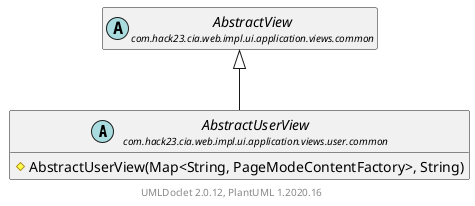 @startuml
    set namespaceSeparator none
    hide empty fields
    hide empty methods

    abstract class "<size:14>AbstractUserView\n<size:10>com.hack23.cia.web.impl.ui.application.views.user.common" as com.hack23.cia.web.impl.ui.application.views.user.common.AbstractUserView [[AbstractUserView.html]] {
        #AbstractUserView(Map<String, PageModeContentFactory>, String)
    }

    abstract class "<size:14>AbstractView\n<size:10>com.hack23.cia.web.impl.ui.application.views.common" as com.hack23.cia.web.impl.ui.application.views.common.AbstractView [[../../common/AbstractView.html]]

    com.hack23.cia.web.impl.ui.application.views.common.AbstractView <|-- com.hack23.cia.web.impl.ui.application.views.user.common.AbstractUserView

    center footer UMLDoclet 2.0.12, PlantUML 1.2020.16
@enduml
